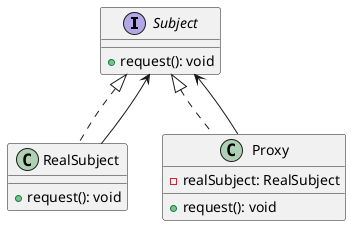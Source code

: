 @startuml proxy
interface Subject {
    +request(): void
}

class RealSubject implements Subject {
    +request(): void
}

class Proxy implements Subject {
    -realSubject: RealSubject
    +request(): void
}

RealSubject --> Subject
Proxy --> Subject
@enduml
